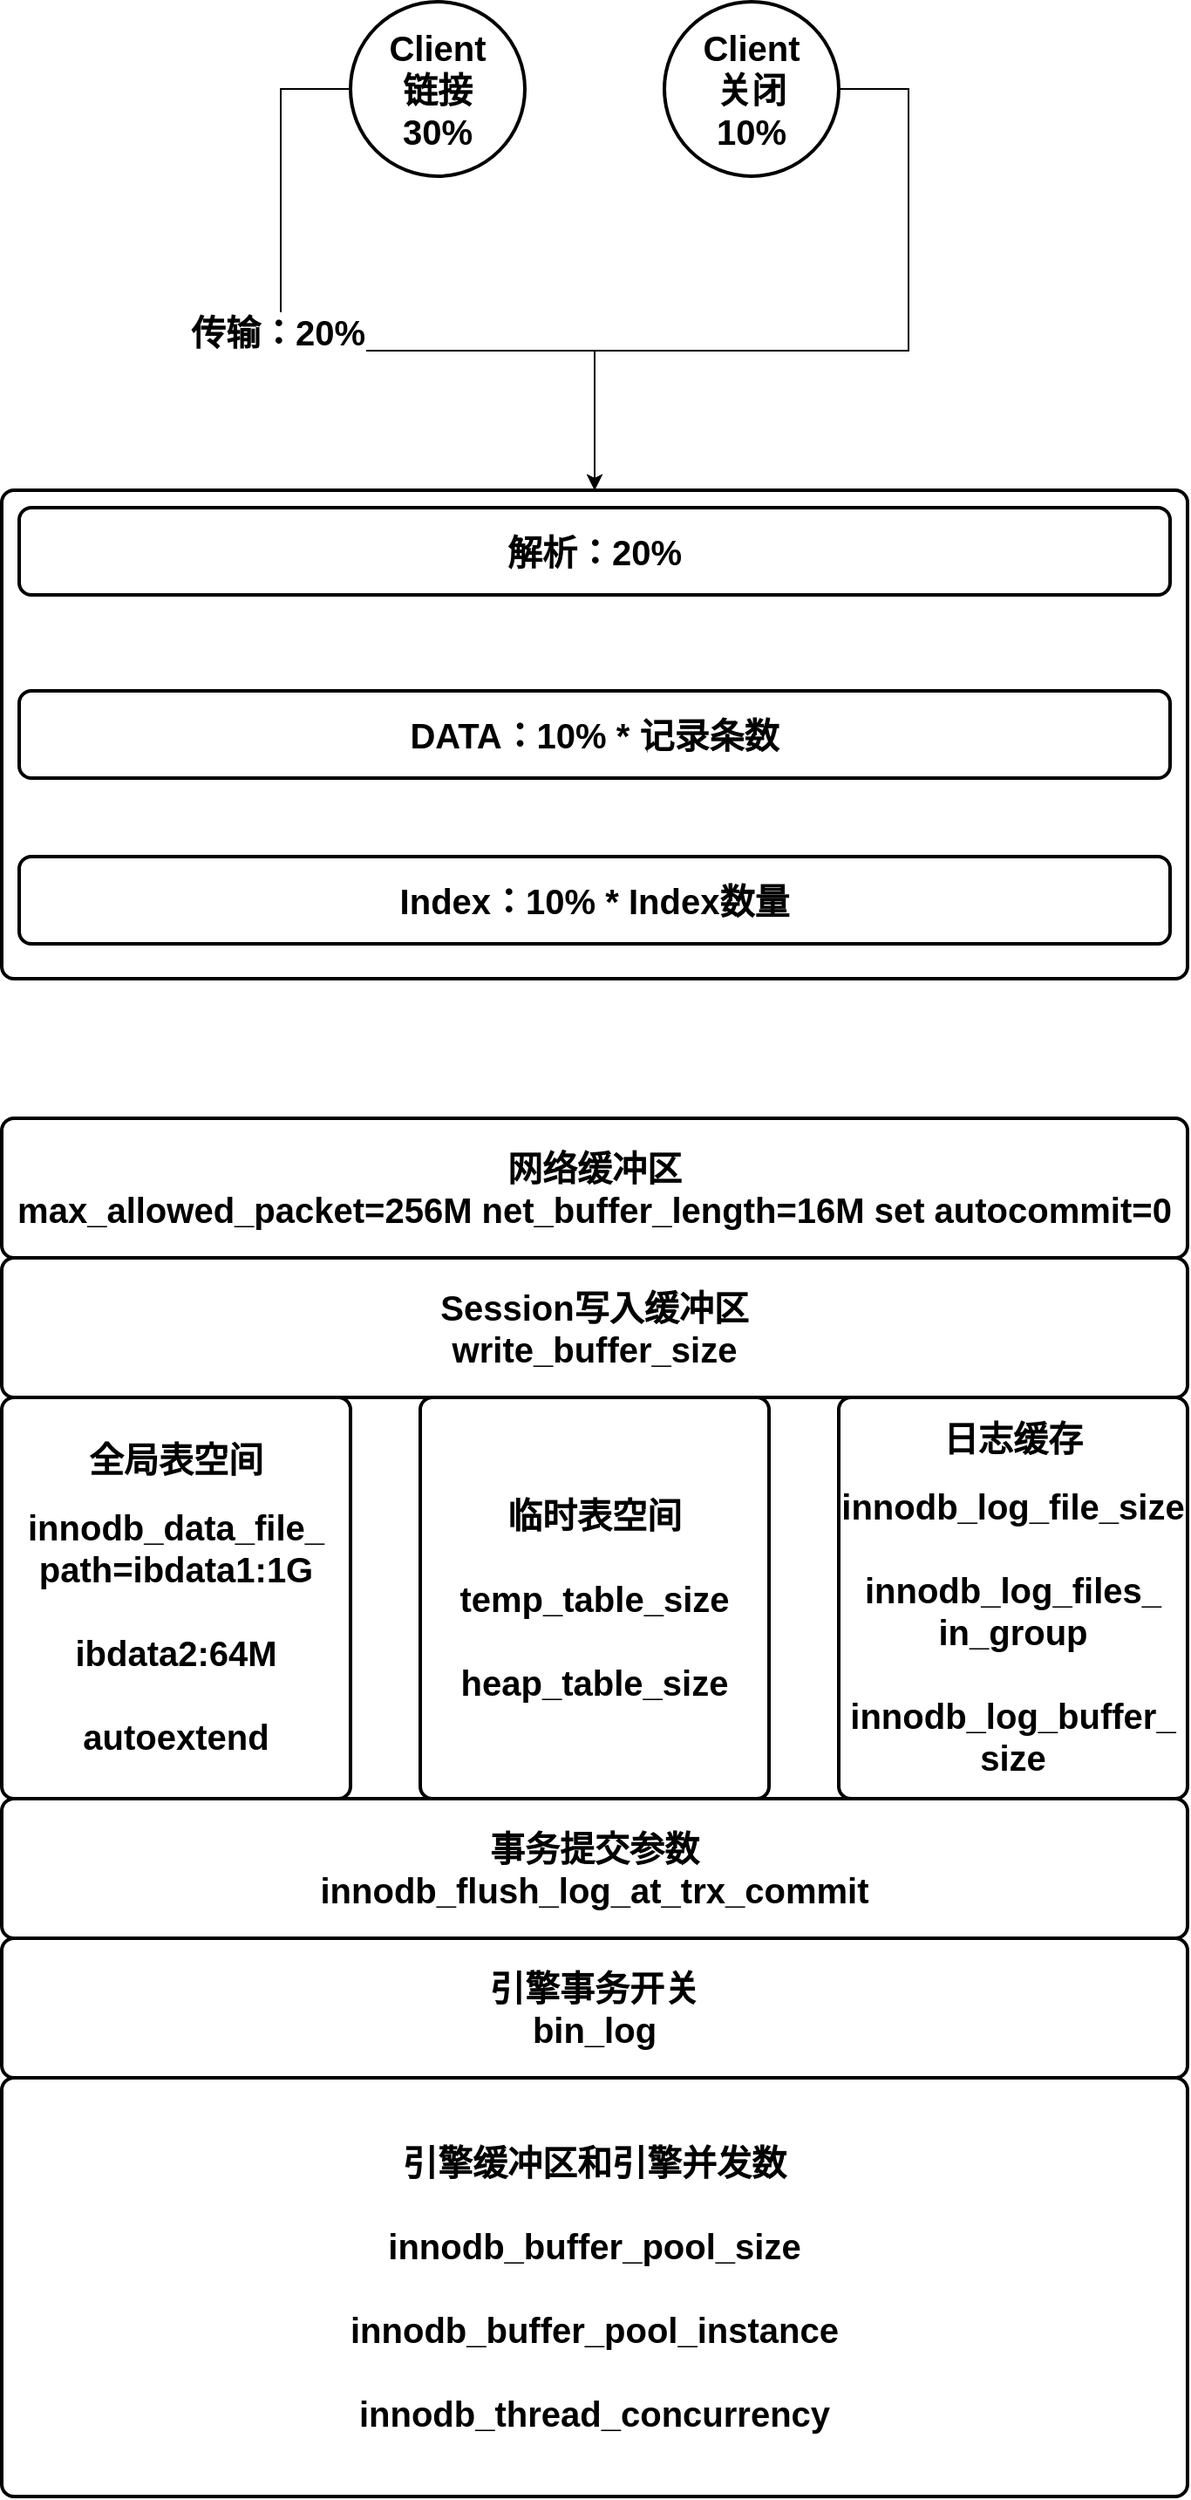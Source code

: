 <mxfile version="11.1.4" type="device"><diagram id="ErYk1C7J16shPg2j-KtX" name="Page-1"><mxGraphModel dx="1086" dy="808" grid="1" gridSize="10" guides="1" tooltips="1" connect="1" arrows="1" fold="1" page="1" pageScale="1" pageWidth="827" pageHeight="1169" math="0" shadow="0"><root><mxCell id="0"/><mxCell id="1" parent="0"/><mxCell id="UV8H4Tw59EM79XdtWEkg-13" value="&lt;font&gt;&lt;span style=&quot;font-size: 20px&quot;&gt;&lt;b&gt;网络缓冲区&lt;/b&gt;&lt;/span&gt;&lt;br&gt;&lt;span style=&quot;font-size: 20px&quot;&gt;&lt;b&gt;max_allowed_packet=256M net_buffer_length=16M set autocommit=0&lt;/b&gt;&lt;/span&gt;&lt;br&gt;&lt;/font&gt;" style="rounded=1;whiteSpace=wrap;html=1;absoluteArcSize=1;arcSize=14;strokeWidth=2;" vertex="1" parent="1"><mxGeometry x="80" y="680" width="680" height="80" as="geometry"/></mxCell><mxCell id="UV8H4Tw59EM79XdtWEkg-3" style="edgeStyle=orthogonalEdgeStyle;rounded=0;orthogonalLoop=1;jettySize=auto;html=1;exitX=0;exitY=0.5;exitDx=0;exitDy=0;exitPerimeter=0;" edge="1" parent="1" source="UV8H4Tw59EM79XdtWEkg-9" target="UV8H4Tw59EM79XdtWEkg-2"><mxGeometry relative="1" as="geometry"><mxPoint x="230" y="100" as="sourcePoint"/><Array as="points"><mxPoint x="240" y="90"/><mxPoint x="240" y="240"/><mxPoint x="420" y="240"/></Array></mxGeometry></mxCell><mxCell id="UV8H4Tw59EM79XdtWEkg-4" value="&lt;b&gt;&lt;font style=&quot;font-size: 20px&quot;&gt;传输：20%&lt;/font&gt;&lt;/b&gt;" style="text;html=1;resizable=0;points=[];align=center;verticalAlign=middle;labelBackgroundColor=#ffffff;" vertex="1" connectable="0" parent="UV8H4Tw59EM79XdtWEkg-3"><mxGeometry x="-0.204" y="-2" relative="1" as="geometry"><mxPoint as="offset"/></mxGeometry></mxCell><mxCell id="UV8H4Tw59EM79XdtWEkg-2" value="" style="rounded=1;whiteSpace=wrap;html=1;absoluteArcSize=1;arcSize=14;strokeWidth=2;" vertex="1" parent="1"><mxGeometry x="80" y="320" width="680" height="280" as="geometry"/></mxCell><mxCell id="UV8H4Tw59EM79XdtWEkg-5" value="&lt;b&gt;&lt;font style=&quot;font-size: 20px&quot;&gt;解析：20%&lt;/font&gt;&lt;/b&gt;" style="rounded=1;whiteSpace=wrap;html=1;absoluteArcSize=1;arcSize=14;strokeWidth=2;" vertex="1" parent="1"><mxGeometry x="90" y="330" width="660" height="50" as="geometry"/></mxCell><mxCell id="UV8H4Tw59EM79XdtWEkg-6" value="&lt;b&gt;&lt;font style=&quot;font-size: 20px&quot;&gt;DATA：10% * 记录条数&lt;/font&gt;&lt;/b&gt;" style="rounded=1;whiteSpace=wrap;html=1;absoluteArcSize=1;arcSize=14;strokeWidth=2;" vertex="1" parent="1"><mxGeometry x="90" y="435" width="660" height="50" as="geometry"/></mxCell><mxCell id="UV8H4Tw59EM79XdtWEkg-10" style="edgeStyle=orthogonalEdgeStyle;rounded=0;orthogonalLoop=1;jettySize=auto;html=1;exitX=1;exitY=0.5;exitDx=0;exitDy=0;exitPerimeter=0;" edge="1" parent="1" source="UV8H4Tw59EM79XdtWEkg-8" target="UV8H4Tw59EM79XdtWEkg-2"><mxGeometry relative="1" as="geometry"><Array as="points"><mxPoint x="600" y="90"/><mxPoint x="600" y="240"/><mxPoint x="420" y="240"/></Array></mxGeometry></mxCell><mxCell id="UV8H4Tw59EM79XdtWEkg-8" value="&lt;b style=&quot;white-space: normal ; font-size: 20px&quot;&gt;Client&lt;br&gt;关闭&lt;br&gt;10%&lt;/b&gt;" style="strokeWidth=2;html=1;shape=mxgraph.flowchart.start_2;whiteSpace=wrap;" vertex="1" parent="1"><mxGeometry x="460" y="40" width="100" height="100" as="geometry"/></mxCell><mxCell id="UV8H4Tw59EM79XdtWEkg-9" value="&lt;b style=&quot;white-space: normal ; font-size: 20px&quot;&gt;Client&lt;br&gt;链接&lt;br&gt;30%&lt;/b&gt;" style="strokeWidth=2;html=1;shape=mxgraph.flowchart.start_2;whiteSpace=wrap;" vertex="1" parent="1"><mxGeometry x="280" y="40" width="100" height="100" as="geometry"/></mxCell><mxCell id="UV8H4Tw59EM79XdtWEkg-11" value="&lt;b&gt;&lt;font style=&quot;font-size: 20px&quot;&gt;Index：10% * Index数量&lt;/font&gt;&lt;/b&gt;" style="rounded=1;whiteSpace=wrap;html=1;absoluteArcSize=1;arcSize=14;strokeWidth=2;" vertex="1" parent="1"><mxGeometry x="90" y="530" width="660" height="50" as="geometry"/></mxCell><mxCell id="UV8H4Tw59EM79XdtWEkg-16" value="&lt;font&gt;&lt;span style=&quot;font-size: 20px&quot;&gt;&lt;b&gt;全局表空间&lt;br&gt;&lt;/b&gt;&lt;/span&gt;&lt;br&gt;&lt;div&gt;&lt;span style=&quot;font-size: 20px&quot;&gt;&lt;b&gt;innodb_data_file_&lt;/b&gt;&lt;/span&gt;&lt;/div&gt;&lt;div&gt;&lt;span style=&quot;font-size: 20px&quot;&gt;&lt;b&gt;path&lt;/b&gt;&lt;/span&gt;&lt;b style=&quot;font-size: 20px&quot;&gt;=ibdata1:1G&lt;/b&gt;&lt;/div&gt;&lt;div&gt;&lt;b style=&quot;font-size: 20px&quot;&gt;&lt;br&gt;&lt;/b&gt;&lt;/div&gt;&lt;div&gt;&lt;span style=&quot;font-size: 20px&quot;&gt;&lt;b&gt;ibdata2:64M&lt;/b&gt;&lt;/span&gt;&lt;/div&gt;&lt;div&gt;&lt;span style=&quot;font-size: 20px&quot;&gt;&lt;b&gt;&lt;br&gt;&lt;/b&gt;&lt;/span&gt;&lt;/div&gt;&lt;div&gt;&lt;span style=&quot;font-size: 20px&quot;&gt;&lt;b&gt;autoextend&lt;/b&gt;&lt;/span&gt;&lt;/div&gt;&lt;/font&gt;" style="rounded=1;whiteSpace=wrap;html=1;absoluteArcSize=1;arcSize=14;strokeWidth=2;" vertex="1" parent="1"><mxGeometry x="80" y="840" width="200" height="230" as="geometry"/></mxCell><mxCell id="UV8H4Tw59EM79XdtWEkg-17" value="&lt;font&gt;&lt;span style=&quot;font-size: 20px&quot;&gt;&lt;b&gt;日志缓存&lt;/b&gt;&lt;/span&gt;&lt;br&gt;&lt;br&gt;&lt;div&gt;&lt;span style=&quot;font-size: 20px&quot;&gt;&lt;b&gt;innodb_log_file_size&lt;/b&gt;&lt;/span&gt;&lt;/div&gt;&lt;div&gt;&lt;span style=&quot;font-size: 20px&quot;&gt;&lt;b&gt;&lt;br&gt;&lt;/b&gt;&lt;/span&gt;&lt;/div&gt;&lt;div&gt;&lt;span style=&quot;font-size: 20px&quot;&gt;&lt;b&gt;innodb_log_files_&lt;/b&gt;&lt;/span&gt;&lt;/div&gt;&lt;div&gt;&lt;span style=&quot;font-size: 20px&quot;&gt;&lt;b&gt;in_group&lt;/b&gt;&lt;/span&gt;&lt;/div&gt;&lt;div&gt;&lt;span style=&quot;font-size: 20px&quot;&gt;&lt;b&gt;&lt;br&gt;&lt;/b&gt;&lt;/span&gt;&lt;/div&gt;&lt;div&gt;&lt;span style=&quot;font-size: 20px&quot;&gt;&lt;b&gt;innodb_log_buffer_&lt;/b&gt;&lt;/span&gt;&lt;/div&gt;&lt;div&gt;&lt;span style=&quot;font-size: 20px&quot;&gt;&lt;b&gt;size&lt;/b&gt;&lt;/span&gt;&lt;/div&gt;&lt;/font&gt;" style="rounded=1;whiteSpace=wrap;html=1;absoluteArcSize=1;arcSize=14;strokeWidth=2;" vertex="1" parent="1"><mxGeometry x="560" y="840" width="200" height="230" as="geometry"/></mxCell><mxCell id="UV8H4Tw59EM79XdtWEkg-18" value="&lt;font&gt;&lt;span style=&quot;font-size: 20px&quot;&gt;&lt;b&gt;事务提交参数&lt;/b&gt;&lt;/span&gt;&lt;br&gt;&lt;span style=&quot;font-size: 20px&quot;&gt;&lt;b&gt;innodb_flush_log_at_trx_commit&lt;/b&gt;&lt;/span&gt;&lt;br&gt;&lt;/font&gt;" style="rounded=1;whiteSpace=wrap;html=1;absoluteArcSize=1;arcSize=14;strokeWidth=2;" vertex="1" parent="1"><mxGeometry x="80" y="1070" width="680" height="80" as="geometry"/></mxCell><mxCell id="UV8H4Tw59EM79XdtWEkg-19" value="&lt;b&gt;&lt;font style=&quot;font-size: 20px&quot;&gt;临时表空间&lt;br&gt;&lt;br&gt;&lt;/font&gt;&lt;/b&gt;&lt;span style=&quot;white-space: pre&quot;&gt;&lt;b&gt;&lt;font style=&quot;font-size: 20px&quot;&gt;temp_table_size&lt;br/&gt;&lt;br/&gt;heap_table_size&lt;/font&gt;&lt;/b&gt;&lt;/span&gt;&lt;b&gt;&lt;font style=&quot;font-size: 20px&quot;&gt;&lt;br&gt;&lt;/font&gt;&lt;/b&gt;" style="rounded=1;whiteSpace=wrap;html=1;absoluteArcSize=1;arcSize=14;strokeWidth=2;" vertex="1" parent="1"><mxGeometry x="320" y="840" width="200" height="230" as="geometry"/></mxCell><mxCell id="UV8H4Tw59EM79XdtWEkg-20" value="&lt;b&gt;&lt;font style=&quot;font-size: 20px&quot;&gt;引擎缓冲区和引擎并发数&lt;br&gt;&lt;br&gt;&lt;/font&gt;&lt;/b&gt;&lt;span style=&quot;white-space: pre&quot;&gt;&lt;b&gt;&lt;font style=&quot;font-size: 20px&quot;&gt;innodb_buffer_pool_size&lt;br/&gt;&lt;br&gt;&lt;/font&gt;&lt;/b&gt;&lt;/span&gt;&lt;span style=&quot;white-space: pre&quot;&gt;&lt;b&gt;&lt;font style=&quot;font-size: 20px&quot;&gt;innodb_buffer_pool_instance&lt;br/&gt;&lt;/font&gt;&lt;/b&gt;&lt;/span&gt;&lt;b&gt;&lt;font style=&quot;font-size: 20px&quot;&gt;&lt;br&gt;&lt;/font&gt;&lt;/b&gt;&lt;span style=&quot;white-space: pre&quot;&gt;&lt;b&gt;&lt;font style=&quot;font-size: 20px&quot;&gt;innodb_thread_concurrency&lt;/font&gt;&lt;/b&gt;&lt;/span&gt;&lt;b&gt;&lt;font style=&quot;font-size: 20px&quot;&gt;&lt;br&gt;&lt;/font&gt;&lt;/b&gt;" style="rounded=1;whiteSpace=wrap;html=1;absoluteArcSize=1;arcSize=14;strokeWidth=2;" vertex="1" parent="1"><mxGeometry x="80" y="1230" width="680" height="240" as="geometry"/></mxCell><mxCell id="UV8H4Tw59EM79XdtWEkg-21" value="&lt;font&gt;&lt;span style=&quot;font-size: 20px&quot;&gt;&lt;b&gt;Session写入缓冲区&lt;/b&gt;&lt;/span&gt;&lt;br&gt;&lt;span style=&quot;white-space: pre&quot;&gt;&lt;b&gt;&lt;font style=&quot;font-size: 20px&quot;&gt;write_buffer_size&lt;/font&gt;&lt;/b&gt;&lt;/span&gt;&lt;br&gt;&lt;/font&gt;" style="rounded=1;whiteSpace=wrap;html=1;absoluteArcSize=1;arcSize=14;strokeWidth=2;" vertex="1" parent="1"><mxGeometry x="80" y="760" width="680" height="80" as="geometry"/></mxCell><mxCell id="UV8H4Tw59EM79XdtWEkg-22" value="&lt;font style=&quot;font-size: 20px&quot;&gt;&lt;span style=&quot;font-size: 20px&quot;&gt;&lt;b&gt;引擎事务开关&lt;br&gt;&lt;/b&gt;&lt;/span&gt;&lt;span style=&quot;white-space: pre&quot;&gt;&lt;b&gt;bin_log&lt;/b&gt;&lt;/span&gt;&lt;br&gt;&lt;/font&gt;" style="rounded=1;whiteSpace=wrap;html=1;absoluteArcSize=1;arcSize=14;strokeWidth=2;" vertex="1" parent="1"><mxGeometry x="80" y="1150" width="680" height="80" as="geometry"/></mxCell></root></mxGraphModel></diagram></mxfile>